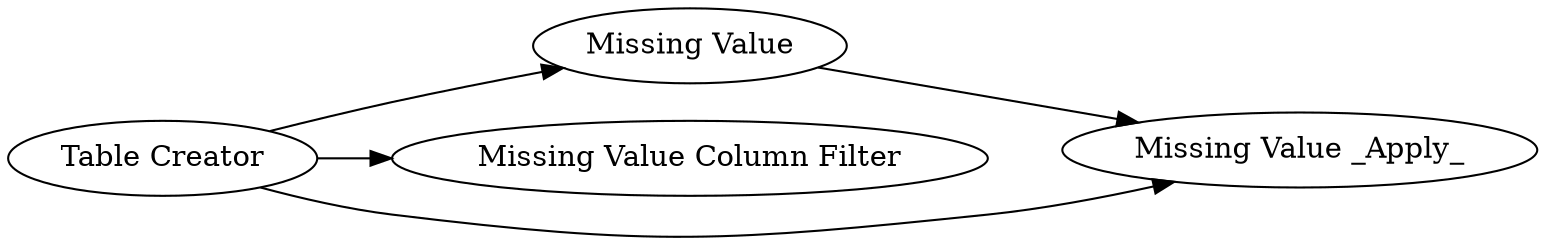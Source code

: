 digraph {
	"3541548885100614003_6" [label="Missing Value"]
	"3541548885100614003_8" [label="Missing Value Column Filter"]
	"3541548885100614003_7" [label="Missing Value _Apply_"]
	"3541548885100614003_9" [label="Table Creator"]
	"3541548885100614003_9" -> "3541548885100614003_6"
	"3541548885100614003_6" -> "3541548885100614003_7"
	"3541548885100614003_9" -> "3541548885100614003_7"
	"3541548885100614003_9" -> "3541548885100614003_8"
	rankdir=LR
}
